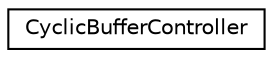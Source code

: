 digraph "Graphical Class Hierarchy"
{
 // INTERACTIVE_SVG=YES
  edge [fontname="Helvetica",fontsize="10",labelfontname="Helvetica",labelfontsize="10"];
  node [fontname="Helvetica",fontsize="10",shape=record];
  rankdir="LR";
  Node1 [label="CyclicBufferController",height=0.2,width=0.4,color="black", fillcolor="white", style="filled",URL="$class_cyclic_buffer_controller.html",tooltip="The class managers a buffer which used to store data form bus and privide data to waveform..."];
}
